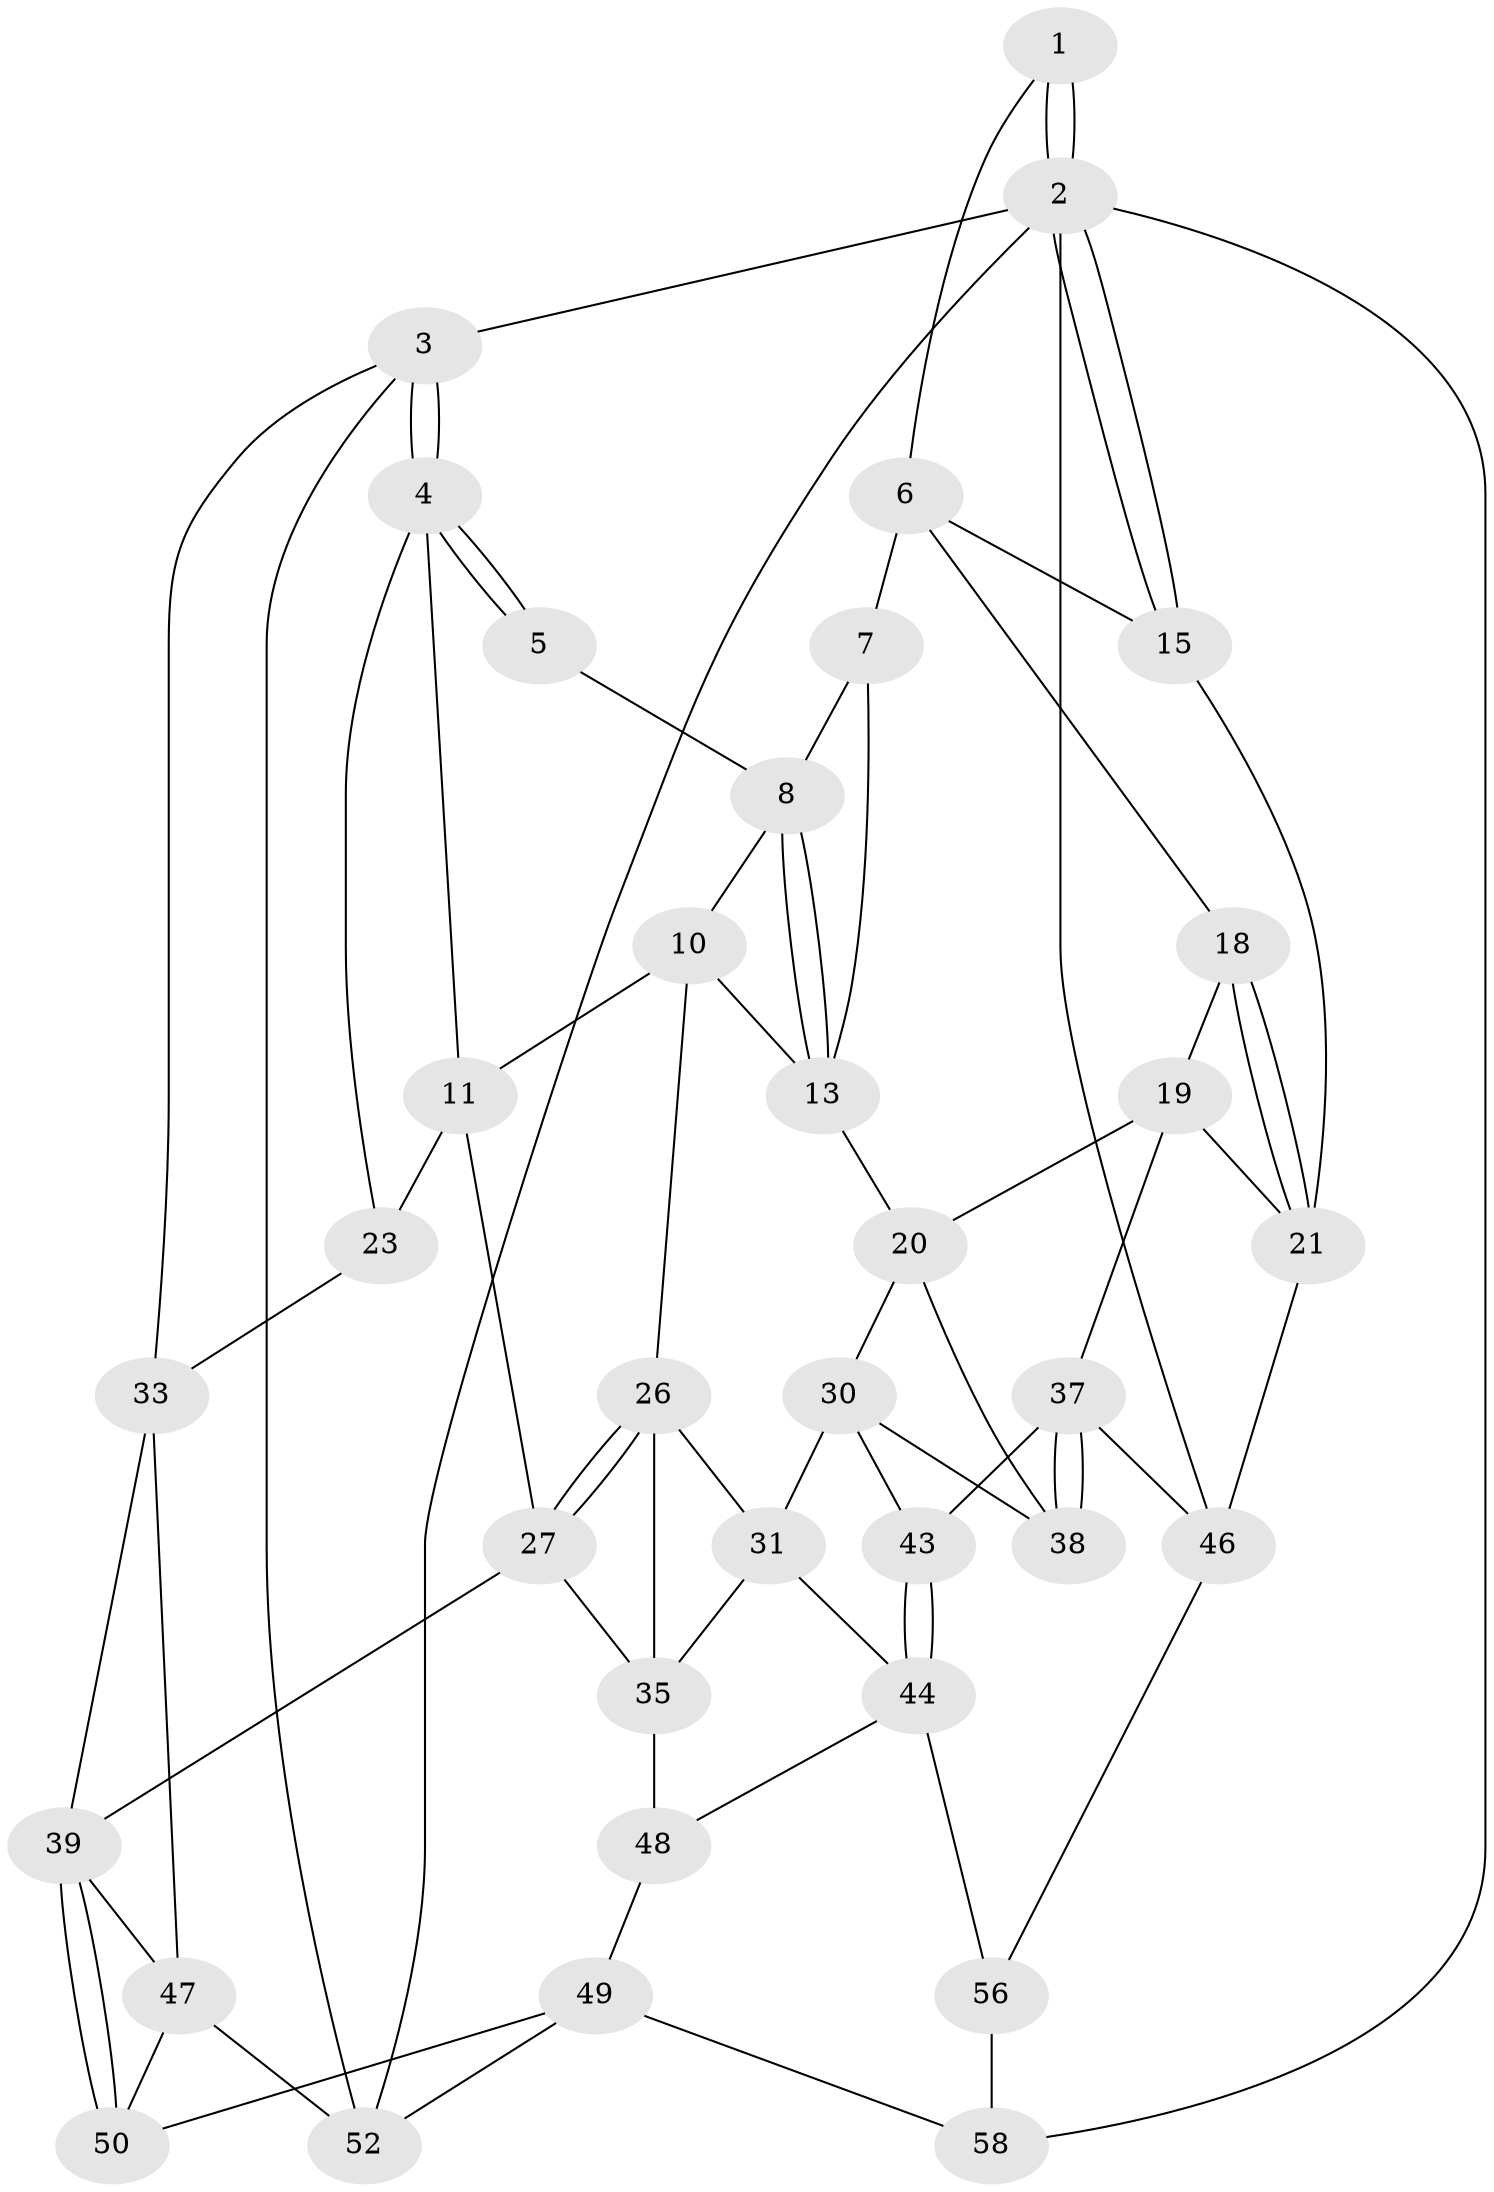 // Generated by graph-tools (version 1.1) at 2025/52/02/27/25 19:52:42]
// undirected, 36 vertices, 76 edges
graph export_dot {
graph [start="1"]
  node [color=gray90,style=filled];
  1 [pos="+0.7840330121768615+0"];
  2 [pos="+1+0",super="+45"];
  3 [pos="+0+0"];
  4 [pos="+0+0",super="+12"];
  5 [pos="+0.36334843655714383+0"];
  6 [pos="+0.7759730257860311+0.0907227061655942",super="+16"];
  7 [pos="+0.7669907114354056+0.09781413856350414"];
  8 [pos="+0.6873597936681327+0.12716383472238257",super="+9"];
  10 [pos="+0.41916794006875885+0.23266370788616644",super="+14"];
  11 [pos="+0.32290935258275516+0.25420600989968895",super="+22"];
  13 [pos="+0.5757335371408989+0.23107088064154",super="+17"];
  15 [pos="+1+0"];
  18 [pos="+0.8816372835664367+0.20088573844242277"];
  19 [pos="+0.8780287096013283+0.31096229861699454",super="+25"];
  20 [pos="+0.7415233378503007+0.405398115146689",super="+29"];
  21 [pos="+1+0.32797716454704373",super="+24"];
  23 [pos="+0.11646853897804414+0.43761948914373944"];
  26 [pos="+0.49158767110429624+0.37529743816377376",super="+32"];
  27 [pos="+0.3152244411354982+0.5265581464253084",super="+28"];
  30 [pos="+0.682544534600292+0.47293919613733754",super="+42"];
  31 [pos="+0.630004313790779+0.4725020228952277",super="+41"];
  33 [pos="+0.10230127680338455+0.4448553016366434",super="+34"];
  35 [pos="+0.45967197380777974+0.6046555711261293",super="+36"];
  37 [pos="+0.86122319362408+0.5945316048139029",super="+53"];
  38 [pos="+0.7833061703704661+0.5283066894050997"];
  39 [pos="+0.1817266206723952+0.6754440826961392",super="+40"];
  43 [pos="+0.5877382342207235+0.7105042543443115"];
  44 [pos="+0.5719965011840688+0.7186041955175537",super="+54"];
  46 [pos="+1+0.8575464641123688",super="+55"];
  47 [pos="+0+0.7487864027179186",super="+51"];
  48 [pos="+0.35934917823584783+0.7505296756769105"];
  49 [pos="+0.21154516530951756+0.801635977971113",super="+59"];
  50 [pos="+0.17565858463683548+0.7899390746613578"];
  52 [pos="+0+1"];
  56 [pos="+0.8347566814727202+0.804881658446769",super="+57"];
  58 [pos="+0.5034221786452949+1",super="+60"];
  1 -- 2;
  1 -- 2;
  1 -- 6;
  2 -- 3;
  2 -- 15;
  2 -- 15;
  2 -- 46;
  2 -- 58;
  2 -- 52;
  3 -- 4;
  3 -- 4;
  3 -- 52;
  3 -- 33;
  4 -- 5;
  4 -- 5;
  4 -- 11;
  4 -- 23;
  5 -- 8;
  6 -- 7;
  6 -- 18;
  6 -- 15;
  7 -- 8;
  7 -- 13;
  8 -- 13;
  8 -- 13;
  8 -- 10;
  10 -- 11;
  10 -- 26;
  10 -- 13;
  11 -- 23;
  11 -- 27;
  13 -- 20;
  15 -- 21;
  18 -- 19;
  18 -- 21;
  18 -- 21;
  19 -- 20;
  19 -- 37;
  19 -- 21;
  20 -- 38;
  20 -- 30;
  21 -- 46;
  23 -- 33;
  26 -- 27;
  26 -- 27;
  26 -- 35;
  26 -- 31;
  27 -- 35;
  27 -- 39;
  30 -- 31;
  30 -- 38;
  30 -- 43;
  31 -- 35;
  31 -- 44;
  33 -- 47;
  33 -- 39;
  35 -- 48;
  37 -- 38;
  37 -- 38;
  37 -- 43;
  37 -- 46;
  39 -- 50;
  39 -- 50;
  39 -- 47;
  43 -- 44;
  43 -- 44;
  44 -- 48;
  44 -- 56;
  46 -- 56;
  47 -- 50;
  47 -- 52;
  48 -- 49;
  49 -- 50;
  49 -- 58;
  49 -- 52;
  56 -- 58 [weight=2];
}
